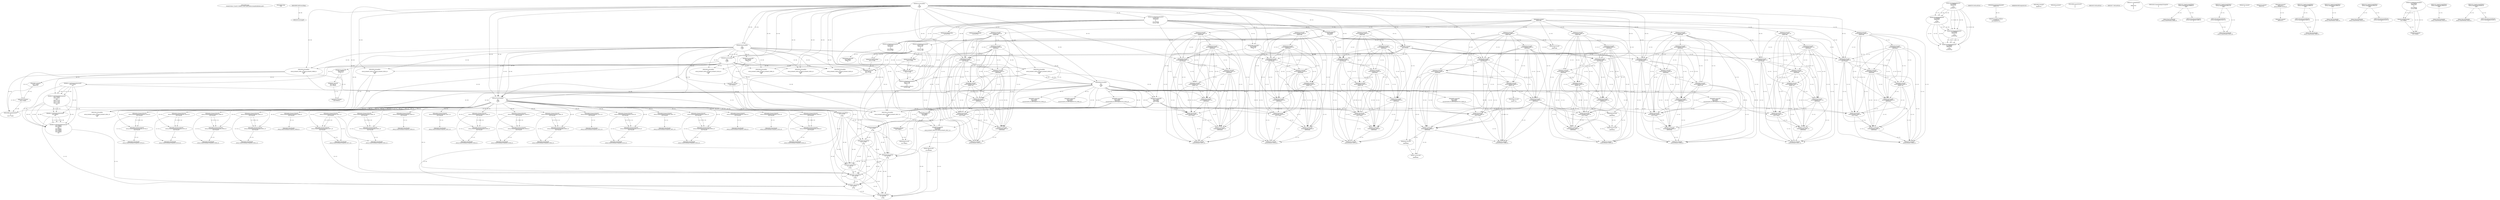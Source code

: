 // Global SCDG with merge call
digraph {
	0 [label="268454688.main
3043d078d341720e36747d96f3c116bc14a0818ad3e1b0abdf40bf84901a3827"]
	1 [label="268454699.Sleep
1000"]
	2 [label="268450908.GetProcessHeap
"]
	3 [label="268465424.VirtualAlloc
0
128
12288
4"]
	4 [label="268465190.RegOpenKeyExW
2147483650
268501000
0
131097
2147417172"]
	5 [label="268465223.RegQueryValueExW
2147417376
268500984
0
0
3221762048
2147417188"]
	3 -> 5 [label="(0-->5)"]
	6 [label="268465254.GetLastError
"]
	7 [label="268465263.RegCloseKey
2147417376"]
	5 -> 7 [label="(1-->1)"]
	8 [label="268465489.wsprintfW
3221762048
268500964
0"]
	3 -> 8 [label="(0-->1)"]
	5 -> 8 [label="(5-->1)"]
	9 [label="268466183.VirtualAlloc
0
1024
12288
4"]
	3 -> 9 [label="(3-->3)"]
	3 -> 9 [label="(4-->4)"]
	10 [label="268466202.VirtualAlloc
0
3596
12288
4"]
	3 -> 10 [label="(3-->3)"]
	9 -> 10 [label="(3-->3)"]
	3 -> 10 [label="(4-->4)"]
	9 -> 10 [label="(4-->4)"]
	11 [label="268466212.GetWindowsDirectoryW
3221770240
256"]
	10 -> 11 [label="(0-->1)"]
	12 [label="268466270.GetVolumeInformationW
3221770240
3221770752
256
3221771776
3221771784
3221771780
3221771264
256"]
	10 -> 12 [label="(0-->1)"]
	11 -> 12 [label="(1-->1)"]
	11 -> 12 [label="(2-->3)"]
	11 -> 12 [label="(2-->8)"]
	13 [label="268465190.RegOpenKeyExW
2147483650
268501632
0
131097
2147417172"]
	4 -> 13 [label="(1-->1)"]
	4 -> 13 [label="(4-->4)"]
	4 -> 13 [label="(5-->5)"]
	14 [label="268465223.RegQueryValueExW
3221771788
268501592
0
0
3221771788
2147417188"]
	5 -> 14 [label="(6-->6)"]
	15 [label="268465263.RegCloseKey
3221771788"]
	14 -> 15 [label="(1-->1)"]
	14 -> 15 [label="(5-->1)"]
	16 [label="268466376.wsprintfW
3221766144
268501204
0"]
	9 -> 16 [label="(0-->1)"]
	17 [label="268466397.lstrcatW
3221766144
3221771788"]
	9 -> 17 [label="(0-->1)"]
	16 -> 17 [label="(1-->1)"]
	14 -> 17 [label="(1-->2)"]
	14 -> 17 [label="(5-->2)"]
	15 -> 17 [label="(1-->2)"]
	18 [label="268466409.GetModuleHandleW
268501752"]
	19 [label="268466416.GetProcAddress
270536744
RtlComputeCrc32"]
	18 -> 19 [label="(0-->1)"]
	20 [label="268466432.lstrlenW
3221766144"]
	9 -> 20 [label="(0-->1)"]
	16 -> 20 [label="(1-->1)"]
	17 -> 20 [label="(1-->1)"]
	21 [label="268466449.RtlComputeCrc32
"]
	22 [label="268466481.VirtualFree
3221770240
0
32768"]
	10 -> 22 [label="(0-->1)"]
	11 -> 22 [label="(1-->1)"]
	12 -> 22 [label="(1-->1)"]
	23 [label="268464882.lstrlenW
3221762048"]
	3 -> 23 [label="(0-->1)"]
	5 -> 23 [label="(5-->1)"]
	8 -> 23 [label="(1-->1)"]
	24 [label="268464893.lstrlenW
268497860"]
	25 [label="268453932.VirtualAlloc
0
retval_lstrlenW_32826_32_retval_lstrlenW_32828_32
12288
64"]
	3 -> 25 [label="(3-->3)"]
	9 -> 25 [label="(3-->3)"]
	10 -> 25 [label="(3-->3)"]
	26 [label="268453967.lstrcpyW
0
268497976"]
	27 [label="268453974.lstrlenW
0"]
	28 [label="268464425.lstrcatW
retval_lstrlenW_32876_32
268497860"]
	24 -> 28 [label="(1-->2)"]
	29 [label="268464433.lstrcatW
retval_lstrlenW_32876_32
268500944"]
	28 -> 29 [label="(1-->1)"]
	30 [label="268464439.lstrcatW
retval_lstrlenW_32876_32
3221762048"]
	28 -> 30 [label="(1-->1)"]
	29 -> 30 [label="(1-->1)"]
	3 -> 30 [label="(0-->2)"]
	5 -> 30 [label="(5-->2)"]
	8 -> 30 [label="(1-->2)"]
	23 -> 30 [label="(1-->2)"]
	31 [label="268464447.lstrcatW
retval_lstrlenW_32876_32
268500948"]
	28 -> 31 [label="(1-->1)"]
	29 -> 31 [label="(1-->1)"]
	30 -> 31 [label="(1-->1)"]
	32 [label="268464636.VirtualAlloc
0
66
12288
64"]
	3 -> 32 [label="(3-->3)"]
	9 -> 32 [label="(3-->3)"]
	10 -> 32 [label="(3-->3)"]
	25 -> 32 [label="(3-->3)"]
	25 -> 32 [label="(4-->4)"]
	33 [label="268464662.wsprintfW
3221778432
268500952
unconstrained_ret_RtlComputeCrc32_32814_32"]
	32 -> 33 [label="(0-->1)"]
	34 [label="268464692.lstrcatW
retval_lstrlenW_32876_32
268497764"]
	28 -> 34 [label="(1-->1)"]
	29 -> 34 [label="(1-->1)"]
	30 -> 34 [label="(1-->1)"]
	31 -> 34 [label="(1-->1)"]
	35 [label="268464700.lstrcatW
retval_lstrlenW_32876_32
268500944"]
	28 -> 35 [label="(1-->1)"]
	29 -> 35 [label="(1-->1)"]
	30 -> 35 [label="(1-->1)"]
	31 -> 35 [label="(1-->1)"]
	34 -> 35 [label="(1-->1)"]
	29 -> 35 [label="(2-->2)"]
	36 [label="268464706.lstrcatW
retval_lstrlenW_32876_32
3221778432"]
	28 -> 36 [label="(1-->1)"]
	29 -> 36 [label="(1-->1)"]
	30 -> 36 [label="(1-->1)"]
	31 -> 36 [label="(1-->1)"]
	34 -> 36 [label="(1-->1)"]
	35 -> 36 [label="(1-->1)"]
	32 -> 36 [label="(0-->2)"]
	33 -> 36 [label="(1-->2)"]
	37 [label="268464714.lstrcatW
retval_lstrlenW_32876_32
268500948"]
	28 -> 37 [label="(1-->1)"]
	29 -> 37 [label="(1-->1)"]
	30 -> 37 [label="(1-->1)"]
	31 -> 37 [label="(1-->1)"]
	34 -> 37 [label="(1-->1)"]
	35 -> 37 [label="(1-->1)"]
	36 -> 37 [label="(1-->1)"]
	31 -> 37 [label="(2-->2)"]
	38 [label="268464726.VirtualFree
3221778432
0
32768"]
	32 -> 38 [label="(0-->1)"]
	33 -> 38 [label="(1-->1)"]
	36 -> 38 [label="(2-->1)"]
	22 -> 38 [label="(3-->3)"]
	39 [label="268464767.lstrlenW
retval_lstrlenW_32876_32"]
	28 -> 39 [label="(1-->1)"]
	29 -> 39 [label="(1-->1)"]
	30 -> 39 [label="(1-->1)"]
	31 -> 39 [label="(1-->1)"]
	34 -> 39 [label="(1-->1)"]
	35 -> 39 [label="(1-->1)"]
	36 -> 39 [label="(1-->1)"]
	37 -> 39 [label="(1-->1)"]
	40 [label="268453998.CreateMutexW
0
0
0"]
	41 [label="268454010.GetLastError
"]
	42 [label="268454017.GetLastError
"]
	43 [label="268454043.VirtualFree
3221774336
0
32768"]
	25 -> 43 [label="(0-->1)"]
	22 -> 43 [label="(3-->3)"]
	38 -> 43 [label="(3-->3)"]
	44 [label="268467629.VirtualFree
3221762048
0
32768"]
	3 -> 44 [label="(0-->1)"]
	5 -> 44 [label="(5-->1)"]
	8 -> 44 [label="(1-->1)"]
	23 -> 44 [label="(1-->1)"]
	30 -> 44 [label="(2-->1)"]
	22 -> 44 [label="(3-->3)"]
	38 -> 44 [label="(3-->3)"]
	43 -> 44 [label="(3-->3)"]
	45 [label="268467737.VirtualFree
3221766144
0
32768"]
	9 -> 45 [label="(0-->1)"]
	16 -> 45 [label="(1-->1)"]
	17 -> 45 [label="(1-->1)"]
	20 -> 45 [label="(1-->1)"]
	22 -> 45 [label="(3-->3)"]
	38 -> 45 [label="(3-->3)"]
	43 -> 45 [label="(3-->3)"]
	44 -> 45 [label="(3-->3)"]
	46 [label="268454737.CreateThread
0
0
268447024
0
0
0"]
	47 [label="268454450.CreateToolhelp32Snapshot
2
0"]
	48 [label="268454476.VirtualAlloc
0
556
12288
4"]
	3 -> 48 [label="(3-->3)"]
	9 -> 48 [label="(3-->3)"]
	10 -> 48 [label="(3-->3)"]
	25 -> 48 [label="(3-->3)"]
	32 -> 48 [label="(3-->3)"]
	3 -> 48 [label="(4-->4)"]
	9 -> 48 [label="(4-->4)"]
	10 -> 48 [label="(4-->4)"]
	49 [label="268454501.Process32FirstW
retval_CreateToolhelp32Snapshot_33271_32
3221782528"]
	48 -> 49 [label="(0-->2)"]
	50 [label="268454533.lstrcmpiW
"]
	2 -> 50 [label="(0-->0)"]
	51 [label="268454602.Process32NextW
retval_CreateToolhelp32Snapshot_33271_32
3221782528"]
	49 -> 51 [label="(1-->1)"]
	48 -> 51 [label="(0-->2)"]
	49 -> 51 [label="(2-->2)"]
	52 [label="268454627.VirtualFree
3221782528
0
32768"]
	48 -> 52 [label="(0-->1)"]
	49 -> 52 [label="(2-->1)"]
	51 -> 52 [label="(2-->1)"]
	22 -> 52 [label="(3-->3)"]
	38 -> 52 [label="(3-->3)"]
	43 -> 52 [label="(3-->3)"]
	44 -> 52 [label="(3-->3)"]
	45 -> 52 [label="(3-->3)"]
	53 [label="268464679.wsprintfW
3221778432
268500964
3221774336"]
	32 -> 53 [label="(0-->1)"]
	8 -> 53 [label="(2-->2)"]
	25 -> 53 [label="(0-->3)"]
	54 [label="268454761.WaitForSingleObject
retval_CreateThread_32986_32
5000"]
	55 [label="268454790.CloseHandle
retval_CreateThread_32986_32"]
	54 -> 55 [label="(1-->1)"]
	56 [label="268454501.Process32FirstW
retval_CreateToolhelp32Snapshot_33024_32
3221782528"]
	48 -> 56 [label="(0-->2)"]
	57 [label="268454602.Process32NextW
retval_CreateToolhelp32Snapshot_33024_32
3221782528"]
	56 -> 57 [label="(1-->1)"]
	48 -> 57 [label="(0-->2)"]
	56 -> 57 [label="(2-->2)"]
	58 [label="268454634.CloseHandle
retval_CreateToolhelp32Snapshot_33024_32"]
	56 -> 58 [label="(1-->1)"]
	57 -> 58 [label="(1-->1)"]
	59 [label="268465190.RegOpenKeyExW
2147483650
268501000
0
131097
2147417052"]
	4 -> 59 [label="(1-->1)"]
	13 -> 59 [label="(1-->1)"]
	4 -> 59 [label="(2-->2)"]
	4 -> 59 [label="(4-->4)"]
	13 -> 59 [label="(4-->4)"]
	60 [label="268465489.wsprintfW
3221786624
268500964
0"]
	8 -> 60 [label="(2-->2)"]
	53 -> 60 [label="(2-->2)"]
	61 [label="268466212.GetWindowsDirectoryW
3221794816
256"]
	11 -> 61 [label="(2-->2)"]
	12 -> 61 [label="(3-->2)"]
	12 -> 61 [label="(8-->2)"]
	62 [label="268466270.GetVolumeInformationW
3221794816
3221795328
256
3221796352
3221796360
3221796356
3221795840
256"]
	61 -> 62 [label="(1-->1)"]
	11 -> 62 [label="(2-->3)"]
	12 -> 62 [label="(3-->3)"]
	12 -> 62 [label="(8-->3)"]
	61 -> 62 [label="(2-->3)"]
	11 -> 62 [label="(2-->8)"]
	12 -> 62 [label="(3-->8)"]
	12 -> 62 [label="(8-->8)"]
	61 -> 62 [label="(2-->8)"]
	63 [label="268465190.RegOpenKeyExW
2147483650
268501632
0
131097
2147417052"]
	4 -> 63 [label="(1-->1)"]
	13 -> 63 [label="(1-->1)"]
	59 -> 63 [label="(1-->1)"]
	13 -> 63 [label="(2-->2)"]
	4 -> 63 [label="(4-->4)"]
	13 -> 63 [label="(4-->4)"]
	59 -> 63 [label="(4-->4)"]
	59 -> 63 [label="(5-->5)"]
	64 [label="268466376.wsprintfW
3221790720
268501204
0"]
	16 -> 64 [label="(2-->2)"]
	65 [label="268465239.RegCloseKey
2147417376"]
	5 -> 65 [label="(1-->1)"]
	66 [label="268465489.wsprintfW
3221762048
268501104
0"]
	3 -> 66 [label="(0-->1)"]
	5 -> 66 [label="(5-->1)"]
	67 [label="268453932.VirtualAlloc
0
retval_lstrlenW_32934_32_retval_lstrlenW_33158_32
12288
64"]
	3 -> 67 [label="(3-->3)"]
	9 -> 67 [label="(3-->3)"]
	10 -> 67 [label="(3-->3)"]
	68 [label="268464425.lstrcatW
retval_lstrlenW_33229_32
268497860"]
	24 -> 68 [label="(1-->2)"]
	69 [label="268464433.lstrcatW
retval_lstrlenW_33229_32
268500944"]
	68 -> 69 [label="(1-->1)"]
	70 [label="268464439.lstrcatW
retval_lstrlenW_33229_32
3221762048"]
	68 -> 70 [label="(1-->1)"]
	69 -> 70 [label="(1-->1)"]
	3 -> 70 [label="(0-->2)"]
	5 -> 70 [label="(5-->2)"]
	23 -> 70 [label="(1-->2)"]
	66 -> 70 [label="(1-->2)"]
	71 [label="268464447.lstrcatW
retval_lstrlenW_33229_32
268500948"]
	68 -> 71 [label="(1-->1)"]
	69 -> 71 [label="(1-->1)"]
	70 -> 71 [label="(1-->1)"]
	72 [label="268464692.lstrcatW
retval_lstrlenW_33229_32
268497764"]
	68 -> 72 [label="(1-->1)"]
	69 -> 72 [label="(1-->1)"]
	70 -> 72 [label="(1-->1)"]
	71 -> 72 [label="(1-->1)"]
	73 [label="268464700.lstrcatW
retval_lstrlenW_33229_32
268500944"]
	68 -> 73 [label="(1-->1)"]
	69 -> 73 [label="(1-->1)"]
	70 -> 73 [label="(1-->1)"]
	71 -> 73 [label="(1-->1)"]
	72 -> 73 [label="(1-->1)"]
	69 -> 73 [label="(2-->2)"]
	74 [label="268464706.lstrcatW
retval_lstrlenW_33229_32
3221778432"]
	68 -> 74 [label="(1-->1)"]
	69 -> 74 [label="(1-->1)"]
	70 -> 74 [label="(1-->1)"]
	71 -> 74 [label="(1-->1)"]
	72 -> 74 [label="(1-->1)"]
	73 -> 74 [label="(1-->1)"]
	32 -> 74 [label="(0-->2)"]
	53 -> 74 [label="(1-->2)"]
	75 [label="268464714.lstrcatW
retval_lstrlenW_33229_32
268500948"]
	68 -> 75 [label="(1-->1)"]
	69 -> 75 [label="(1-->1)"]
	70 -> 75 [label="(1-->1)"]
	71 -> 75 [label="(1-->1)"]
	72 -> 75 [label="(1-->1)"]
	73 -> 75 [label="(1-->1)"]
	74 -> 75 [label="(1-->1)"]
	71 -> 75 [label="(2-->2)"]
	76 [label="268464767.lstrlenW
retval_lstrlenW_33229_32"]
	68 -> 76 [label="(1-->1)"]
	69 -> 76 [label="(1-->1)"]
	70 -> 76 [label="(1-->1)"]
	71 -> 76 [label="(1-->1)"]
	72 -> 76 [label="(1-->1)"]
	73 -> 76 [label="(1-->1)"]
	74 -> 76 [label="(1-->1)"]
	75 -> 76 [label="(1-->1)"]
	77 [label="268465239.RegCloseKey
3221771788"]
	14 -> 77 [label="(1-->1)"]
	14 -> 77 [label="(5-->1)"]
	78 [label="268466320.lstrlenW
3221771788"]
	14 -> 78 [label="(1-->1)"]
	14 -> 78 [label="(5-->1)"]
	77 -> 78 [label="(1-->1)"]
	79 [label="268465223.RegQueryValueExW
3221771788
268501728
0
0
retval_lstrlenW_32790_32
2147417188"]
	14 -> 79 [label="(1-->1)"]
	14 -> 79 [label="(5-->1)"]
	77 -> 79 [label="(1-->1)"]
	78 -> 79 [label="(1-->1)"]
	14 -> 79 [label="(6-->6)"]
	80 [label="268453932.VirtualAlloc
0
retval_lstrlenW_32891_32_retval_lstrlenW_32888_32
12288
64"]
	3 -> 80 [label="(3-->3)"]
	9 -> 80 [label="(3-->3)"]
	10 -> 80 [label="(3-->3)"]
	81 [label="268453967.lstrcpyW
3221774336
268497976"]
	80 -> 81 [label="(0-->1)"]
	82 [label="268453974.lstrlenW
3221774336"]
	80 -> 82 [label="(0-->1)"]
	81 -> 82 [label="(1-->1)"]
	83 [label="268464425.lstrcatW
retval_lstrlenW_32980_32
268497860"]
	24 -> 83 [label="(1-->2)"]
	84 [label="268464433.lstrcatW
retval_lstrlenW_32980_32
268500944"]
	83 -> 84 [label="(1-->1)"]
	85 [label="268464439.lstrcatW
retval_lstrlenW_32980_32
3221762048"]
	83 -> 85 [label="(1-->1)"]
	84 -> 85 [label="(1-->1)"]
	3 -> 85 [label="(0-->2)"]
	8 -> 85 [label="(1-->2)"]
	23 -> 85 [label="(1-->2)"]
	86 [label="268464447.lstrcatW
retval_lstrlenW_32980_32
268500948"]
	83 -> 86 [label="(1-->1)"]
	84 -> 86 [label="(1-->1)"]
	85 -> 86 [label="(1-->1)"]
	87 [label="268464692.lstrcatW
retval_lstrlenW_32980_32
268497764"]
	83 -> 87 [label="(1-->1)"]
	84 -> 87 [label="(1-->1)"]
	85 -> 87 [label="(1-->1)"]
	86 -> 87 [label="(1-->1)"]
	88 [label="268464700.lstrcatW
retval_lstrlenW_32980_32
268500944"]
	83 -> 88 [label="(1-->1)"]
	84 -> 88 [label="(1-->1)"]
	85 -> 88 [label="(1-->1)"]
	86 -> 88 [label="(1-->1)"]
	87 -> 88 [label="(1-->1)"]
	84 -> 88 [label="(2-->2)"]
	89 [label="268464706.lstrcatW
retval_lstrlenW_32980_32
3221778432"]
	83 -> 89 [label="(1-->1)"]
	84 -> 89 [label="(1-->1)"]
	85 -> 89 [label="(1-->1)"]
	86 -> 89 [label="(1-->1)"]
	87 -> 89 [label="(1-->1)"]
	88 -> 89 [label="(1-->1)"]
	32 -> 89 [label="(0-->2)"]
	53 -> 89 [label="(1-->2)"]
	90 [label="268464714.lstrcatW
retval_lstrlenW_32980_32
268500948"]
	83 -> 90 [label="(1-->1)"]
	84 -> 90 [label="(1-->1)"]
	85 -> 90 [label="(1-->1)"]
	86 -> 90 [label="(1-->1)"]
	87 -> 90 [label="(1-->1)"]
	88 -> 90 [label="(1-->1)"]
	89 -> 90 [label="(1-->1)"]
	86 -> 90 [label="(2-->2)"]
	91 [label="268464767.lstrlenW
retval_lstrlenW_32980_32"]
	83 -> 91 [label="(1-->1)"]
	84 -> 91 [label="(1-->1)"]
	85 -> 91 [label="(1-->1)"]
	86 -> 91 [label="(1-->1)"]
	87 -> 91 [label="(1-->1)"]
	88 -> 91 [label="(1-->1)"]
	89 -> 91 [label="(1-->1)"]
	90 -> 91 [label="(1-->1)"]
	92 [label="268453998.CreateMutexW
0
0
3221774336"]
	53 -> 92 [label="(3-->3)"]
	80 -> 92 [label="(0-->3)"]
	81 -> 92 [label="(1-->3)"]
	82 -> 92 [label="(1-->3)"]
	93 [label="268454761.WaitForSingleObject
retval_CreateThread_33415_32
5000"]
	94 [label="268454780.TerminateThread
retval_CreateThread_33415_32
0"]
	93 -> 94 [label="(1-->1)"]
	95 [label="268454790.CloseHandle
retval_CreateThread_33415_32"]
	93 -> 95 [label="(1-->1)"]
	94 -> 95 [label="(1-->1)"]
	96 [label="268454501.Process32FirstW
retval_CreateToolhelp32Snapshot_33556_32
3221782528"]
	48 -> 96 [label="(0-->2)"]
	97 [label="268454602.Process32NextW
retval_CreateToolhelp32Snapshot_33556_32
3221782528"]
	96 -> 97 [label="(1-->1)"]
	48 -> 97 [label="(0-->2)"]
	96 -> 97 [label="(2-->2)"]
	98 [label="268454634.CloseHandle
retval_CreateToolhelp32Snapshot_33556_32"]
	96 -> 98 [label="(1-->1)"]
	97 -> 98 [label="(1-->1)"]
	99 [label="268466397.lstrcatW
3221790720
3221796364"]
	64 -> 99 [label="(1-->1)"]
	100 [label="268466432.lstrlenW
3221790720"]
	64 -> 100 [label="(1-->1)"]
	99 -> 100 [label="(1-->1)"]
	101 [label="268466481.VirtualFree
3221794816
0
32768"]
	61 -> 101 [label="(1-->1)"]
	62 -> 101 [label="(1-->1)"]
	22 -> 101 [label="(3-->3)"]
	38 -> 101 [label="(3-->3)"]
	43 -> 101 [label="(3-->3)"]
	44 -> 101 [label="(3-->3)"]
	45 -> 101 [label="(3-->3)"]
	52 -> 101 [label="(3-->3)"]
	102 [label="268464882.lstrlenW
3221786624"]
	60 -> 102 [label="(1-->1)"]
	103 [label="268452641.VirtualAlloc
0
retval_lstrlenW_39254_32_retval_lstrlenW_39257_32
12288
64"]
	3 -> 103 [label="(3-->3)"]
	9 -> 103 [label="(3-->3)"]
	10 -> 103 [label="(3-->3)"]
	32 -> 103 [label="(3-->3)"]
	48 -> 103 [label="(3-->3)"]
	80 -> 103 [label="(3-->3)"]
	32 -> 103 [label="(4-->4)"]
	80 -> 103 [label="(4-->4)"]
	104 [label="268464425.lstrcatW
0
268497860"]
	24 -> 104 [label="(1-->2)"]
	83 -> 104 [label="(2-->2)"]
	105 [label="268464433.lstrcatW
0
268500944"]
	84 -> 105 [label="(2-->2)"]
	88 -> 105 [label="(2-->2)"]
	106 [label="268464439.lstrcatW
0
3221786624"]
	60 -> 106 [label="(1-->2)"]
	102 -> 106 [label="(1-->2)"]
	107 [label="268464447.lstrcatW
0
268500948"]
	86 -> 107 [label="(2-->2)"]
	90 -> 107 [label="(2-->2)"]
	108 [label="268464679.wsprintfW
3221803008
268500964
retval_lstrlenW_39254_32_retval_lstrlenW_39257_32"]
	8 -> 108 [label="(2-->2)"]
	53 -> 108 [label="(2-->2)"]
	60 -> 108 [label="(2-->2)"]
	103 -> 108 [label="(2-->3)"]
	109 [label="268464692.lstrcatW
0
268497764"]
	87 -> 109 [label="(2-->2)"]
	110 [label="268464700.lstrcatW
0
268500944"]
	84 -> 110 [label="(2-->2)"]
	88 -> 110 [label="(2-->2)"]
	105 -> 110 [label="(2-->2)"]
	111 [label="268464706.lstrcatW
0
3221803008"]
	108 -> 111 [label="(1-->2)"]
	112 [label="268464714.lstrcatW
0
268500948"]
	86 -> 112 [label="(2-->2)"]
	90 -> 112 [label="(2-->2)"]
	107 -> 112 [label="(2-->2)"]
	113 [label="268464726.VirtualFree
3221803008
0
32768"]
	108 -> 113 [label="(1-->1)"]
	111 -> 113 [label="(2-->1)"]
	22 -> 113 [label="(3-->3)"]
	38 -> 113 [label="(3-->3)"]
	43 -> 113 [label="(3-->3)"]
	44 -> 113 [label="(3-->3)"]
	45 -> 113 [label="(3-->3)"]
	52 -> 113 [label="(3-->3)"]
	101 -> 113 [label="(3-->3)"]
	114 [label="268464767.lstrlenW
0"]
	115 [label="268452707.lstrlenW
268497912"]
	116 [label="268452834.lstrcpyW
268510272
retval_lstrlenW_42229_32"]
	117 [label="268452841.lstrlenW
268510272"]
	116 -> 117 [label="(1-->1)"]
	118 [label="268453932.VirtualAlloc
0
retval_lstrlenW_32818_32_retval_lstrlenW_32820_32
12288
64"]
	3 -> 118 [label="(3-->3)"]
	9 -> 118 [label="(3-->3)"]
	10 -> 118 [label="(3-->3)"]
	119 [label="268464425.lstrcatW
retval_lstrlenW_32933_32
268497860"]
	24 -> 119 [label="(1-->2)"]
	120 [label="268464433.lstrcatW
retval_lstrlenW_32933_32
268500944"]
	119 -> 120 [label="(1-->1)"]
	121 [label="268464439.lstrcatW
retval_lstrlenW_32933_32
3221762048"]
	119 -> 121 [label="(1-->1)"]
	120 -> 121 [label="(1-->1)"]
	3 -> 121 [label="(0-->2)"]
	8 -> 121 [label="(1-->2)"]
	23 -> 121 [label="(1-->2)"]
	122 [label="268464447.lstrcatW
retval_lstrlenW_32933_32
268500948"]
	119 -> 122 [label="(1-->1)"]
	120 -> 122 [label="(1-->1)"]
	121 -> 122 [label="(1-->1)"]
	123 [label="268464662.wsprintfW
3221778432
268500952
unconstrained_ret_RtlComputeCrc32_32803_32"]
	32 -> 123 [label="(0-->1)"]
	124 [label="268464692.lstrcatW
retval_lstrlenW_32933_32
268497764"]
	119 -> 124 [label="(1-->1)"]
	120 -> 124 [label="(1-->1)"]
	121 -> 124 [label="(1-->1)"]
	122 -> 124 [label="(1-->1)"]
	125 [label="268464700.lstrcatW
retval_lstrlenW_32933_32
268500944"]
	119 -> 125 [label="(1-->1)"]
	120 -> 125 [label="(1-->1)"]
	121 -> 125 [label="(1-->1)"]
	122 -> 125 [label="(1-->1)"]
	124 -> 125 [label="(1-->1)"]
	120 -> 125 [label="(2-->2)"]
	126 [label="268464706.lstrcatW
retval_lstrlenW_32933_32
3221778432"]
	119 -> 126 [label="(1-->1)"]
	120 -> 126 [label="(1-->1)"]
	121 -> 126 [label="(1-->1)"]
	122 -> 126 [label="(1-->1)"]
	124 -> 126 [label="(1-->1)"]
	125 -> 126 [label="(1-->1)"]
	32 -> 126 [label="(0-->2)"]
	123 -> 126 [label="(1-->2)"]
	127 [label="268464714.lstrcatW
retval_lstrlenW_32933_32
268500948"]
	119 -> 127 [label="(1-->1)"]
	120 -> 127 [label="(1-->1)"]
	121 -> 127 [label="(1-->1)"]
	122 -> 127 [label="(1-->1)"]
	124 -> 127 [label="(1-->1)"]
	125 -> 127 [label="(1-->1)"]
	126 -> 127 [label="(1-->1)"]
	122 -> 127 [label="(2-->2)"]
	128 [label="268464767.lstrlenW
retval_lstrlenW_32933_32"]
	119 -> 128 [label="(1-->1)"]
	120 -> 128 [label="(1-->1)"]
	121 -> 128 [label="(1-->1)"]
	122 -> 128 [label="(1-->1)"]
	124 -> 128 [label="(1-->1)"]
	125 -> 128 [label="(1-->1)"]
	126 -> 128 [label="(1-->1)"]
	127 -> 128 [label="(1-->1)"]
	129 [label="268454761.WaitForSingleObject
retval_CreateThread_33659_32
5000"]
	130 [label="268454780.TerminateThread
retval_CreateThread_33659_32
0"]
	129 -> 130 [label="(1-->1)"]
	131 [label="268454790.CloseHandle
retval_CreateThread_33659_32"]
	129 -> 131 [label="(1-->1)"]
	130 -> 131 [label="(1-->1)"]
	132 [label="268454501.Process32FirstW
retval_CreateToolhelp32Snapshot_34736_32
3221782528"]
	48 -> 132 [label="(0-->2)"]
	133 [label="268454602.Process32NextW
retval_CreateToolhelp32Snapshot_34736_32
3221782528"]
	132 -> 133 [label="(1-->1)"]
	48 -> 133 [label="(0-->2)"]
	132 -> 133 [label="(2-->2)"]
	134 [label="268454634.CloseHandle
retval_CreateToolhelp32Snapshot_34736_32"]
	132 -> 134 [label="(1-->1)"]
	133 -> 134 [label="(1-->1)"]
	135 [label="268452641.VirtualAlloc
0
retval_lstrlenW_42843_32_retval_lstrlenW_42841_32
12288
64"]
	3 -> 135 [label="(3-->3)"]
	9 -> 135 [label="(3-->3)"]
	10 -> 135 [label="(3-->3)"]
	32 -> 135 [label="(3-->3)"]
	48 -> 135 [label="(3-->3)"]
	118 -> 135 [label="(3-->3)"]
	32 -> 135 [label="(4-->4)"]
	118 -> 135 [label="(4-->4)"]
	136 [label="268453932.VirtualAlloc
0
retval_lstrlenW_32866_32_retval_lstrlenW_32865_32
12288
64"]
	3 -> 136 [label="(3-->3)"]
	9 -> 136 [label="(3-->3)"]
	10 -> 136 [label="(3-->3)"]
	137 [label="268464425.lstrcatW
retval_lstrlenW_32911_32
268497860"]
	24 -> 137 [label="(1-->2)"]
	138 [label="268464433.lstrcatW
retval_lstrlenW_32911_32
268500944"]
	137 -> 138 [label="(1-->1)"]
	139 [label="268464439.lstrcatW
retval_lstrlenW_32911_32
3221762048"]
	137 -> 139 [label="(1-->1)"]
	138 -> 139 [label="(1-->1)"]
	3 -> 139 [label="(0-->2)"]
	5 -> 139 [label="(5-->2)"]
	23 -> 139 [label="(1-->2)"]
	66 -> 139 [label="(1-->2)"]
	140 [label="268464447.lstrcatW
retval_lstrlenW_32911_32
268500948"]
	137 -> 140 [label="(1-->1)"]
	138 -> 140 [label="(1-->1)"]
	139 -> 140 [label="(1-->1)"]
	141 [label="268464692.lstrcatW
retval_lstrlenW_32911_32
268497764"]
	137 -> 141 [label="(1-->1)"]
	138 -> 141 [label="(1-->1)"]
	139 -> 141 [label="(1-->1)"]
	140 -> 141 [label="(1-->1)"]
	142 [label="268464700.lstrcatW
retval_lstrlenW_32911_32
268500944"]
	137 -> 142 [label="(1-->1)"]
	138 -> 142 [label="(1-->1)"]
	139 -> 142 [label="(1-->1)"]
	140 -> 142 [label="(1-->1)"]
	141 -> 142 [label="(1-->1)"]
	138 -> 142 [label="(2-->2)"]
	143 [label="268464706.lstrcatW
retval_lstrlenW_32911_32
3221778432"]
	137 -> 143 [label="(1-->1)"]
	138 -> 143 [label="(1-->1)"]
	139 -> 143 [label="(1-->1)"]
	140 -> 143 [label="(1-->1)"]
	141 -> 143 [label="(1-->1)"]
	142 -> 143 [label="(1-->1)"]
	32 -> 143 [label="(0-->2)"]
	53 -> 143 [label="(1-->2)"]
	144 [label="268464714.lstrcatW
retval_lstrlenW_32911_32
268500948"]
	137 -> 144 [label="(1-->1)"]
	138 -> 144 [label="(1-->1)"]
	139 -> 144 [label="(1-->1)"]
	140 -> 144 [label="(1-->1)"]
	141 -> 144 [label="(1-->1)"]
	142 -> 144 [label="(1-->1)"]
	143 -> 144 [label="(1-->1)"]
	140 -> 144 [label="(2-->2)"]
	145 [label="268464767.lstrlenW
retval_lstrlenW_32911_32"]
	137 -> 145 [label="(1-->1)"]
	138 -> 145 [label="(1-->1)"]
	139 -> 145 [label="(1-->1)"]
	140 -> 145 [label="(1-->1)"]
	141 -> 145 [label="(1-->1)"]
	142 -> 145 [label="(1-->1)"]
	143 -> 145 [label="(1-->1)"]
	144 -> 145 [label="(1-->1)"]
	146 [label="268454501.Process32FirstW
retval_CreateToolhelp32Snapshot_33210_32
3221782528"]
	48 -> 146 [label="(0-->2)"]
	147 [label="268454602.Process32NextW
retval_CreateToolhelp32Snapshot_33210_32
3221782528"]
	146 -> 147 [label="(1-->1)"]
	48 -> 147 [label="(0-->2)"]
	146 -> 147 [label="(2-->2)"]
	148 [label="268454634.CloseHandle
retval_CreateToolhelp32Snapshot_33210_32"]
	146 -> 148 [label="(1-->1)"]
	147 -> 148 [label="(1-->1)"]
	149 [label="268454602.Process32NextW
retval_CreateToolhelp32Snapshot_33046_32
3221782528"]
	48 -> 149 [label="(0-->2)"]
	150 [label="268454634.CloseHandle
retval_CreateToolhelp32Snapshot_33046_32"]
	149 -> 150 [label="(1-->1)"]
	151 [label="268453932.VirtualAlloc
0
retval_lstrlenW_32823_32_retval_lstrlenW_32825_32
12288
64"]
	3 -> 151 [label="(3-->3)"]
	9 -> 151 [label="(3-->3)"]
	10 -> 151 [label="(3-->3)"]
	152 [label="268464425.lstrcatW
retval_lstrlenW_32838_32
268497860"]
	24 -> 152 [label="(1-->2)"]
	153 [label="268464433.lstrcatW
retval_lstrlenW_32838_32
268500944"]
	152 -> 153 [label="(1-->1)"]
	154 [label="268464439.lstrcatW
retval_lstrlenW_32838_32
3221762048"]
	152 -> 154 [label="(1-->1)"]
	153 -> 154 [label="(1-->1)"]
	3 -> 154 [label="(0-->2)"]
	5 -> 154 [label="(5-->2)"]
	8 -> 154 [label="(1-->2)"]
	23 -> 154 [label="(1-->2)"]
	155 [label="268464447.lstrcatW
retval_lstrlenW_32838_32
268500948"]
	152 -> 155 [label="(1-->1)"]
	153 -> 155 [label="(1-->1)"]
	154 -> 155 [label="(1-->1)"]
	156 [label="268464662.wsprintfW
3221778432
268500952
unconstrained_ret_RtlComputeCrc32_32809_32"]
	32 -> 156 [label="(0-->1)"]
	157 [label="268464692.lstrcatW
retval_lstrlenW_32838_32
268497764"]
	152 -> 157 [label="(1-->1)"]
	153 -> 157 [label="(1-->1)"]
	154 -> 157 [label="(1-->1)"]
	155 -> 157 [label="(1-->1)"]
	158 [label="268464700.lstrcatW
retval_lstrlenW_32838_32
268500944"]
	152 -> 158 [label="(1-->1)"]
	153 -> 158 [label="(1-->1)"]
	154 -> 158 [label="(1-->1)"]
	155 -> 158 [label="(1-->1)"]
	157 -> 158 [label="(1-->1)"]
	153 -> 158 [label="(2-->2)"]
	159 [label="268464706.lstrcatW
retval_lstrlenW_32838_32
3221778432"]
	152 -> 159 [label="(1-->1)"]
	153 -> 159 [label="(1-->1)"]
	154 -> 159 [label="(1-->1)"]
	155 -> 159 [label="(1-->1)"]
	157 -> 159 [label="(1-->1)"]
	158 -> 159 [label="(1-->1)"]
	32 -> 159 [label="(0-->2)"]
	156 -> 159 [label="(1-->2)"]
	160 [label="268464714.lstrcatW
retval_lstrlenW_32838_32
268500948"]
	152 -> 160 [label="(1-->1)"]
	153 -> 160 [label="(1-->1)"]
	154 -> 160 [label="(1-->1)"]
	155 -> 160 [label="(1-->1)"]
	157 -> 160 [label="(1-->1)"]
	158 -> 160 [label="(1-->1)"]
	159 -> 160 [label="(1-->1)"]
	155 -> 160 [label="(2-->2)"]
	161 [label="268464767.lstrlenW
retval_lstrlenW_32838_32"]
	152 -> 161 [label="(1-->1)"]
	153 -> 161 [label="(1-->1)"]
	154 -> 161 [label="(1-->1)"]
	155 -> 161 [label="(1-->1)"]
	157 -> 161 [label="(1-->1)"]
	158 -> 161 [label="(1-->1)"]
	159 -> 161 [label="(1-->1)"]
	160 -> 161 [label="(1-->1)"]
	162 [label="268454761.WaitForSingleObject
retval_CreateThread_33359_32
5000"]
	163 [label="268454790.CloseHandle
retval_CreateThread_33359_32"]
	162 -> 163 [label="(1-->1)"]
	164 [label="268454501.Process32FirstW
retval_CreateToolhelp32Snapshot_33584_32
3221782528"]
	48 -> 164 [label="(0-->2)"]
	165 [label="268454602.Process32NextW
retval_CreateToolhelp32Snapshot_33584_32
3221782528"]
	164 -> 165 [label="(1-->1)"]
	48 -> 165 [label="(0-->2)"]
	164 -> 165 [label="(2-->2)"]
	166 [label="268454634.CloseHandle
retval_CreateToolhelp32Snapshot_33584_32"]
	164 -> 166 [label="(1-->1)"]
	165 -> 166 [label="(1-->1)"]
	167 [label="268465223.RegQueryValueExW
2147417376
268500984
0
0
3221786624
2147417068"]
	5 -> 167 [label="(1-->1)"]
	7 -> 167 [label="(1-->1)"]
	5 -> 167 [label="(2-->2)"]
	168 [label="268465489.wsprintfW
3221786624
268501104
0"]
	167 -> 168 [label="(5-->1)"]
	169 [label="268453932.VirtualAlloc
0
retval_lstrlenW_32830_32_retval_lstrlenW_32829_32
12288
64"]
	3 -> 169 [label="(3-->3)"]
	9 -> 169 [label="(3-->3)"]
	10 -> 169 [label="(3-->3)"]
	170 [label="268464425.lstrcatW
retval_lstrlenW_32875_32
268497860"]
	24 -> 170 [label="(1-->2)"]
	171 [label="268464433.lstrcatW
retval_lstrlenW_32875_32
268500944"]
	170 -> 171 [label="(1-->1)"]
	172 [label="268464439.lstrcatW
retval_lstrlenW_32875_32
3221762048"]
	170 -> 172 [label="(1-->1)"]
	171 -> 172 [label="(1-->1)"]
	3 -> 172 [label="(0-->2)"]
	5 -> 172 [label="(5-->2)"]
	23 -> 172 [label="(1-->2)"]
	66 -> 172 [label="(1-->2)"]
	173 [label="268464447.lstrcatW
retval_lstrlenW_32875_32
268500948"]
	170 -> 173 [label="(1-->1)"]
	171 -> 173 [label="(1-->1)"]
	172 -> 173 [label="(1-->1)"]
	174 [label="268464692.lstrcatW
retval_lstrlenW_32875_32
268497764"]
	170 -> 174 [label="(1-->1)"]
	171 -> 174 [label="(1-->1)"]
	172 -> 174 [label="(1-->1)"]
	173 -> 174 [label="(1-->1)"]
	175 [label="268464700.lstrcatW
retval_lstrlenW_32875_32
268500944"]
	170 -> 175 [label="(1-->1)"]
	171 -> 175 [label="(1-->1)"]
	172 -> 175 [label="(1-->1)"]
	173 -> 175 [label="(1-->1)"]
	174 -> 175 [label="(1-->1)"]
	171 -> 175 [label="(2-->2)"]
	176 [label="268464706.lstrcatW
retval_lstrlenW_32875_32
3221778432"]
	170 -> 176 [label="(1-->1)"]
	171 -> 176 [label="(1-->1)"]
	172 -> 176 [label="(1-->1)"]
	173 -> 176 [label="(1-->1)"]
	174 -> 176 [label="(1-->1)"]
	175 -> 176 [label="(1-->1)"]
	32 -> 176 [label="(0-->2)"]
	53 -> 176 [label="(1-->2)"]
	177 [label="268464714.lstrcatW
retval_lstrlenW_32875_32
268500948"]
	170 -> 177 [label="(1-->1)"]
	171 -> 177 [label="(1-->1)"]
	172 -> 177 [label="(1-->1)"]
	173 -> 177 [label="(1-->1)"]
	174 -> 177 [label="(1-->1)"]
	175 -> 177 [label="(1-->1)"]
	176 -> 177 [label="(1-->1)"]
	173 -> 177 [label="(2-->2)"]
	178 [label="268464767.lstrlenW
retval_lstrlenW_32875_32"]
	170 -> 178 [label="(1-->1)"]
	171 -> 178 [label="(1-->1)"]
	172 -> 178 [label="(1-->1)"]
	173 -> 178 [label="(1-->1)"]
	174 -> 178 [label="(1-->1)"]
	175 -> 178 [label="(1-->1)"]
	176 -> 178 [label="(1-->1)"]
	177 -> 178 [label="(1-->1)"]
	179 [label="268454761.WaitForSingleObject
retval_CreateThread_33155_32
5000"]
	180 [label="268454790.CloseHandle
retval_CreateThread_33155_32"]
	179 -> 180 [label="(1-->1)"]
	181 [label="268454602.Process32NextW
retval_CreateToolhelp32Snapshot_33295_32
3221782528"]
	48 -> 181 [label="(0-->2)"]
	182 [label="268454634.CloseHandle
retval_CreateToolhelp32Snapshot_33295_32"]
	181 -> 182 [label="(1-->1)"]
	183 [label="268454780.TerminateThread
retval_CreateThread_32986_32
0"]
	54 -> 183 [label="(1-->1)"]
	184 [label="268454501.Process32FirstW
retval_CreateToolhelp32Snapshot_33041_32
3221782528"]
	48 -> 184 [label="(0-->2)"]
	185 [label="268454602.Process32NextW
retval_CreateToolhelp32Snapshot_33041_32
3221782528"]
	184 -> 185 [label="(1-->1)"]
	48 -> 185 [label="(0-->2)"]
	184 -> 185 [label="(2-->2)"]
	186 [label="268454634.CloseHandle
retval_CreateToolhelp32Snapshot_33041_32"]
	184 -> 186 [label="(1-->1)"]
	185 -> 186 [label="(1-->1)"]
	187 [label="268454780.TerminateThread
retval_CreateThread_33155_32
0"]
	179 -> 187 [label="(1-->1)"]
	188 [label="268454602.Process32NextW
retval_CreateToolhelp32Snapshot_33357_32
3221782528"]
	48 -> 188 [label="(0-->2)"]
	189 [label="268454634.CloseHandle
retval_CreateToolhelp32Snapshot_33357_32"]
	188 -> 189 [label="(1-->1)"]
	190 [label="268464425.lstrcatW
retval_lstrlenW_32878_32
268497860"]
	24 -> 190 [label="(1-->2)"]
	191 [label="268464433.lstrcatW
retval_lstrlenW_32878_32
268500944"]
	190 -> 191 [label="(1-->1)"]
	192 [label="268464439.lstrcatW
retval_lstrlenW_32878_32
3221762048"]
	190 -> 192 [label="(1-->1)"]
	191 -> 192 [label="(1-->1)"]
	3 -> 192 [label="(0-->2)"]
	5 -> 192 [label="(5-->2)"]
	8 -> 192 [label="(1-->2)"]
	23 -> 192 [label="(1-->2)"]
	193 [label="268464447.lstrcatW
retval_lstrlenW_32878_32
268500948"]
	190 -> 193 [label="(1-->1)"]
	191 -> 193 [label="(1-->1)"]
	192 -> 193 [label="(1-->1)"]
	194 [label="268464692.lstrcatW
retval_lstrlenW_32878_32
268497764"]
	190 -> 194 [label="(1-->1)"]
	191 -> 194 [label="(1-->1)"]
	192 -> 194 [label="(1-->1)"]
	193 -> 194 [label="(1-->1)"]
	195 [label="268464700.lstrcatW
retval_lstrlenW_32878_32
268500944"]
	190 -> 195 [label="(1-->1)"]
	191 -> 195 [label="(1-->1)"]
	192 -> 195 [label="(1-->1)"]
	193 -> 195 [label="(1-->1)"]
	194 -> 195 [label="(1-->1)"]
	191 -> 195 [label="(2-->2)"]
	196 [label="268464706.lstrcatW
retval_lstrlenW_32878_32
3221778432"]
	190 -> 196 [label="(1-->1)"]
	191 -> 196 [label="(1-->1)"]
	192 -> 196 [label="(1-->1)"]
	193 -> 196 [label="(1-->1)"]
	194 -> 196 [label="(1-->1)"]
	195 -> 196 [label="(1-->1)"]
	32 -> 196 [label="(0-->2)"]
	33 -> 196 [label="(1-->2)"]
	197 [label="268464714.lstrcatW
retval_lstrlenW_32878_32
268500948"]
	190 -> 197 [label="(1-->1)"]
	191 -> 197 [label="(1-->1)"]
	192 -> 197 [label="(1-->1)"]
	193 -> 197 [label="(1-->1)"]
	194 -> 197 [label="(1-->1)"]
	195 -> 197 [label="(1-->1)"]
	196 -> 197 [label="(1-->1)"]
	193 -> 197 [label="(2-->2)"]
	198 [label="268464767.lstrlenW
retval_lstrlenW_32878_32"]
	190 -> 198 [label="(1-->1)"]
	191 -> 198 [label="(1-->1)"]
	192 -> 198 [label="(1-->1)"]
	193 -> 198 [label="(1-->1)"]
	194 -> 198 [label="(1-->1)"]
	195 -> 198 [label="(1-->1)"]
	196 -> 198 [label="(1-->1)"]
	197 -> 198 [label="(1-->1)"]
	199 [label="268454501.Process32FirstW
retval_CreateToolhelp32Snapshot_33581_32
3221782528"]
	48 -> 199 [label="(0-->2)"]
	200 [label="268454602.Process32NextW
retval_CreateToolhelp32Snapshot_33581_32
3221782528"]
	199 -> 200 [label="(1-->1)"]
	48 -> 200 [label="(0-->2)"]
	199 -> 200 [label="(2-->2)"]
	201 [label="268454634.CloseHandle
retval_CreateToolhelp32Snapshot_33581_32"]
	199 -> 201 [label="(1-->1)"]
	200 -> 201 [label="(1-->1)"]
	202 [label="268454634.CloseHandle
retval_CreateToolhelp32Snapshot_33271_32"]
	49 -> 202 [label="(1-->1)"]
	51 -> 202 [label="(1-->1)"]
	203 [label="268464425.lstrcatW
retval_lstrlenW_32840_32
268497860"]
	24 -> 203 [label="(1-->2)"]
	204 [label="268464433.lstrcatW
retval_lstrlenW_32840_32
268500944"]
	203 -> 204 [label="(1-->1)"]
	205 [label="268464439.lstrcatW
retval_lstrlenW_32840_32
3221762048"]
	203 -> 205 [label="(1-->1)"]
	204 -> 205 [label="(1-->1)"]
	3 -> 205 [label="(0-->2)"]
	5 -> 205 [label="(5-->2)"]
	8 -> 205 [label="(1-->2)"]
	23 -> 205 [label="(1-->2)"]
	206 [label="268464447.lstrcatW
retval_lstrlenW_32840_32
268500948"]
	203 -> 206 [label="(1-->1)"]
	204 -> 206 [label="(1-->1)"]
	205 -> 206 [label="(1-->1)"]
	207 [label="268464692.lstrcatW
retval_lstrlenW_32840_32
268497764"]
	203 -> 207 [label="(1-->1)"]
	204 -> 207 [label="(1-->1)"]
	205 -> 207 [label="(1-->1)"]
	206 -> 207 [label="(1-->1)"]
	208 [label="268464700.lstrcatW
retval_lstrlenW_32840_32
268500944"]
	203 -> 208 [label="(1-->1)"]
	204 -> 208 [label="(1-->1)"]
	205 -> 208 [label="(1-->1)"]
	206 -> 208 [label="(1-->1)"]
	207 -> 208 [label="(1-->1)"]
	204 -> 208 [label="(2-->2)"]
	209 [label="268464706.lstrcatW
retval_lstrlenW_32840_32
3221778432"]
	203 -> 209 [label="(1-->1)"]
	204 -> 209 [label="(1-->1)"]
	205 -> 209 [label="(1-->1)"]
	206 -> 209 [label="(1-->1)"]
	207 -> 209 [label="(1-->1)"]
	208 -> 209 [label="(1-->1)"]
	32 -> 209 [label="(0-->2)"]
	156 -> 209 [label="(1-->2)"]
	210 [label="268464714.lstrcatW
retval_lstrlenW_32840_32
268500948"]
	203 -> 210 [label="(1-->1)"]
	204 -> 210 [label="(1-->1)"]
	205 -> 210 [label="(1-->1)"]
	206 -> 210 [label="(1-->1)"]
	207 -> 210 [label="(1-->1)"]
	208 -> 210 [label="(1-->1)"]
	209 -> 210 [label="(1-->1)"]
	206 -> 210 [label="(2-->2)"]
	211 [label="268464767.lstrlenW
retval_lstrlenW_32840_32"]
	203 -> 211 [label="(1-->1)"]
	204 -> 211 [label="(1-->1)"]
	205 -> 211 [label="(1-->1)"]
	206 -> 211 [label="(1-->1)"]
	207 -> 211 [label="(1-->1)"]
	208 -> 211 [label="(1-->1)"]
	209 -> 211 [label="(1-->1)"]
	210 -> 211 [label="(1-->1)"]
	212 [label="268454501.Process32FirstW
retval_CreateToolhelp32Snapshot_32940_32
3221782528"]
	48 -> 212 [label="(0-->2)"]
	213 [label="268454602.Process32NextW
retval_CreateToolhelp32Snapshot_32940_32
3221782528"]
	212 -> 213 [label="(1-->1)"]
	48 -> 213 [label="(0-->2)"]
	212 -> 213 [label="(2-->2)"]
	214 [label="268454634.CloseHandle
retval_CreateToolhelp32Snapshot_32940_32"]
	212 -> 214 [label="(1-->1)"]
	213 -> 214 [label="(1-->1)"]
	215 [label="268465223.RegQueryValueExW
3221796364
268501592
0
0
3221796364
2147417068"]
	216 [label="268465239.RegCloseKey
3221796364"]
	215 -> 216 [label="(1-->1)"]
	215 -> 216 [label="(5-->1)"]
	217 [label="268466320.lstrlenW
3221796364"]
	215 -> 217 [label="(1-->1)"]
	215 -> 217 [label="(5-->1)"]
	216 -> 217 [label="(1-->1)"]
	218 [label="268454501.Process32FirstW
retval_CreateToolhelp32Snapshot_33206_32
3221782528"]
	48 -> 218 [label="(0-->2)"]
	219 [label="268454602.Process32NextW
retval_CreateToolhelp32Snapshot_33206_32
3221782528"]
	218 -> 219 [label="(1-->1)"]
	48 -> 219 [label="(0-->2)"]
	218 -> 219 [label="(2-->2)"]
	220 [label="268454634.CloseHandle
retval_CreateToolhelp32Snapshot_33206_32"]
	218 -> 220 [label="(1-->1)"]
	219 -> 220 [label="(1-->1)"]
	221 [label="268464662.wsprintfW
3221778432
268500952
unconstrained_ret_RtlComputeCrc32_32854_32"]
	32 -> 221 [label="(0-->1)"]
	222 [label="268454602.Process32NextW
retval_CreateToolhelp32Snapshot_33121_32
3221782528"]
	48 -> 222 [label="(0-->2)"]
	223 [label="268454634.CloseHandle
retval_CreateToolhelp32Snapshot_33121_32"]
	222 -> 223 [label="(1-->1)"]
	224 [label="268454761.WaitForSingleObject
retval_CreateThread_33543_32
5000"]
	225 [label="268454790.CloseHandle
retval_CreateThread_33543_32"]
	224 -> 225 [label="(1-->1)"]
	226 [label="268454501.Process32FirstW
retval_CreateToolhelp32Snapshot_33642_32
3221782528"]
	48 -> 226 [label="(0-->2)"]
	227 [label="268454602.Process32NextW
retval_CreateToolhelp32Snapshot_33642_32
3221782528"]
	226 -> 227 [label="(1-->1)"]
	48 -> 227 [label="(0-->2)"]
	226 -> 227 [label="(2-->2)"]
	228 [label="268454634.CloseHandle
retval_CreateToolhelp32Snapshot_33642_32"]
	226 -> 228 [label="(1-->1)"]
	227 -> 228 [label="(1-->1)"]
	229 [label="268454602.Process32NextW
retval_CreateToolhelp32Snapshot_33871_32
3221782528"]
	48 -> 229 [label="(0-->2)"]
	230 [label="268454634.CloseHandle
retval_CreateToolhelp32Snapshot_33871_32"]
	229 -> 230 [label="(1-->1)"]
	231 [label="268464662.wsprintfW
3221778432
268500952
unconstrained_ret_RtlComputeCrc32_32861_32"]
	32 -> 231 [label="(0-->1)"]
	232 [label="268454501.Process32FirstW
retval_CreateToolhelp32Snapshot_34219_32
3221782528"]
	48 -> 232 [label="(0-->2)"]
	233 [label="268454602.Process32NextW
retval_CreateToolhelp32Snapshot_34219_32
3221782528"]
	232 -> 233 [label="(1-->1)"]
	48 -> 233 [label="(0-->2)"]
	232 -> 233 [label="(2-->2)"]
	234 [label="268454634.CloseHandle
retval_CreateToolhelp32Snapshot_34219_32"]
	232 -> 234 [label="(1-->1)"]
	233 -> 234 [label="(1-->1)"]
	235 [label="268454761.WaitForSingleObject
retval_CreateThread_33180_32
5000"]
	236 [label="268454790.CloseHandle
retval_CreateThread_33180_32"]
	235 -> 236 [label="(1-->1)"]
	237 [label="268454602.Process32NextW
retval_CreateToolhelp32Snapshot_33263_32
3221782528"]
	48 -> 237 [label="(0-->2)"]
	238 [label="268454634.CloseHandle
retval_CreateToolhelp32Snapshot_33263_32"]
	237 -> 238 [label="(1-->1)"]
	239 [label="268454780.TerminateThread
retval_CreateThread_33180_32
0"]
	235 -> 239 [label="(1-->1)"]
	240 [label="268454602.Process32NextW
retval_CreateToolhelp32Snapshot_33223_32
3221782528"]
	48 -> 240 [label="(0-->2)"]
	241 [label="268454634.CloseHandle
retval_CreateToolhelp32Snapshot_33223_32"]
	240 -> 241 [label="(1-->1)"]
}
